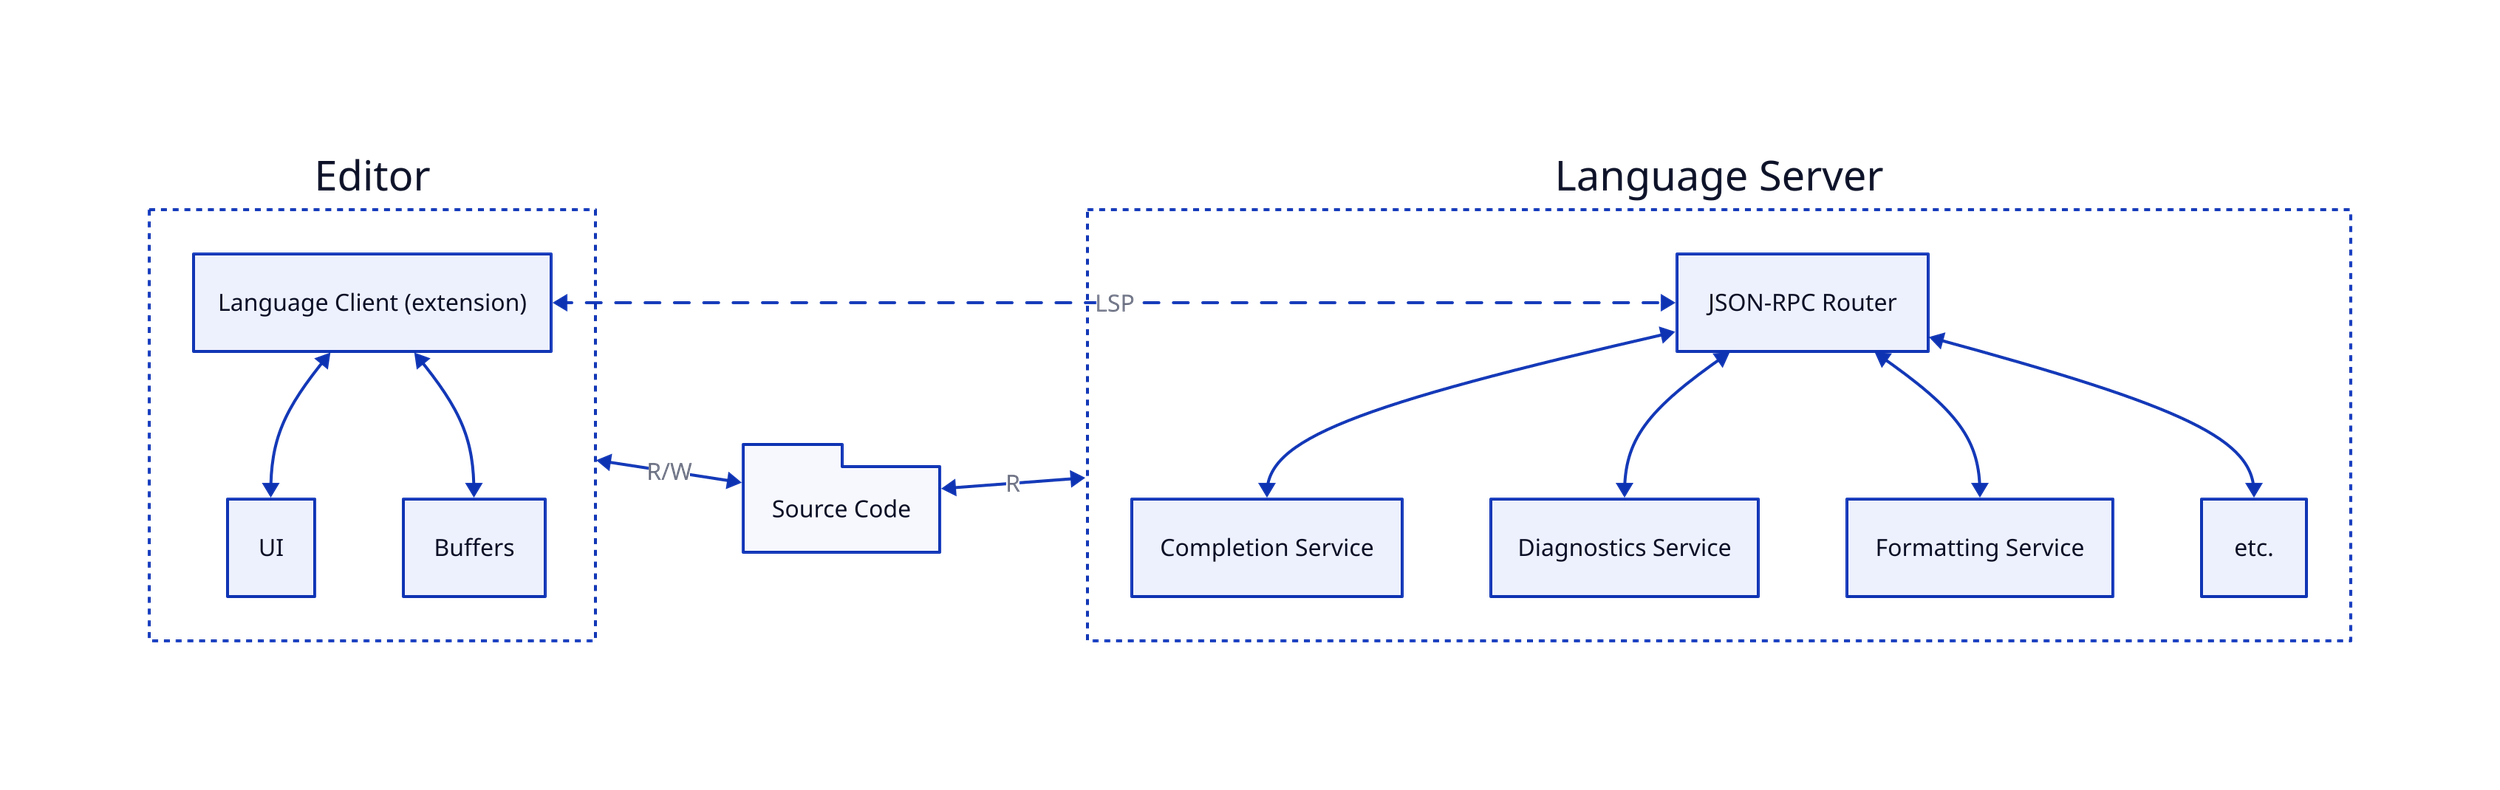 style: {
    fill: transparent
}

classes: {
  main: {
    style : {
      stroke-dash: 2
      fill: transparent
    }
  }
}

grid-rows: 1

Editor: {
  class: main
  UI
  Buffers
  Language_Client: {
    shape: rectangle
    label: "Language Client (extension)"
  }
  Language_Client <-> *
}

sourcecontainer : {
  grid-columns: 1
  style.opacity: 0
  "" : { style.opacity: 0 }
  "Source Code" : { shape: package }
}

Editor <-> sourcecontainer."Source Code": {label: "R/W"}

"Language Server": {
  class: main
  "Completion Service"
  "Diagnostics Service"
  "Formatting Service"
  "etc."
  "JSON-RPC Router"
  "JSON-RPC Router" <-> *
}

"Language Server" <-> sourcecontainer."Source Code": {label: "R"}
Editor.Language_Client <-> "Language Server"."JSON-RPC Router" : { 
  label: "LSP" 
  style.animated: true
}